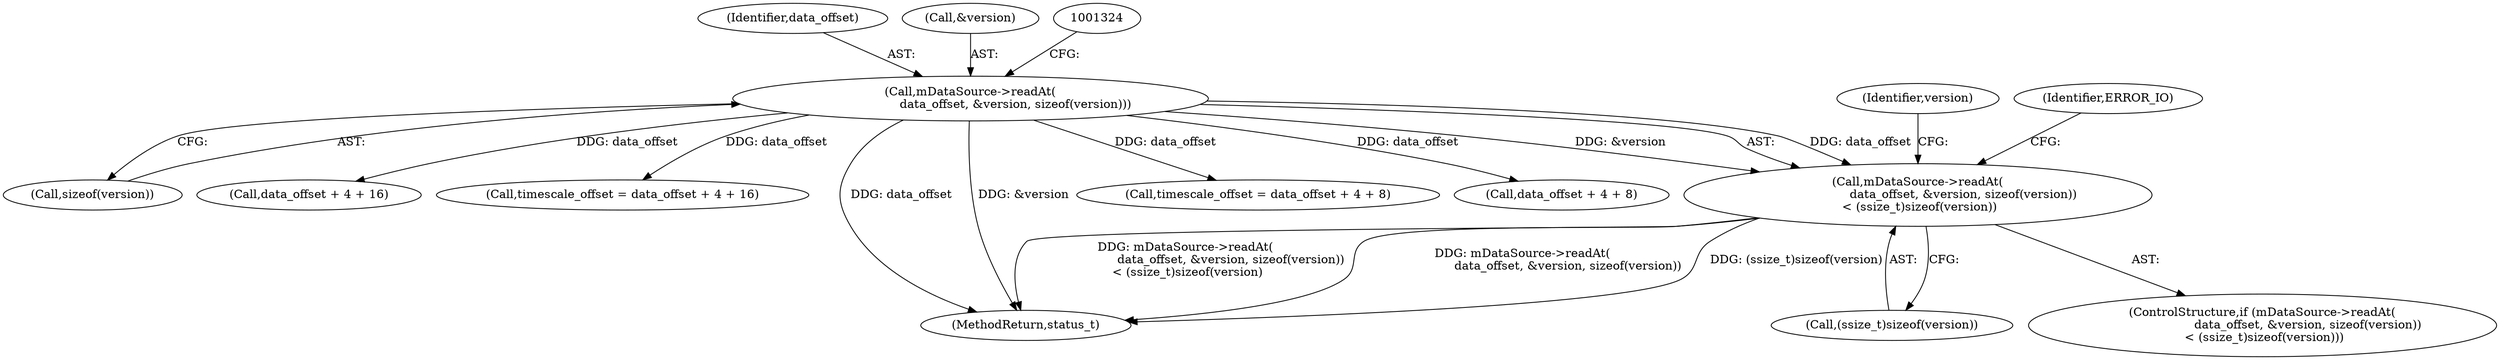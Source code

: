 digraph "0_Android_8a3a2f6ea7defe1a81bb32b3c9f3537f84749b9d@API" {
"1001316" [label="(Call,mDataSource->readAt(\n                        data_offset, &version, sizeof(version))\n < (ssize_t)sizeof(version))"];
"1001317" [label="(Call,mDataSource->readAt(\n                        data_offset, &version, sizeof(version)))"];
"1001315" [label="(ControlStructure,if (mDataSource->readAt(\n                        data_offset, &version, sizeof(version))\n < (ssize_t)sizeof(version)))"];
"1001321" [label="(Call,sizeof(version))"];
"1001338" [label="(Call,data_offset + 4 + 16)"];
"1001336" [label="(Call,timescale_offset = data_offset + 4 + 16)"];
"1001323" [label="(Call,(ssize_t)sizeof(version))"];
"1003923" [label="(MethodReturn,status_t)"];
"1001349" [label="(Call,timescale_offset = data_offset + 4 + 8)"];
"1001318" [label="(Identifier,data_offset)"];
"1001351" [label="(Call,data_offset + 4 + 8)"];
"1001333" [label="(Identifier,version)"];
"1001319" [label="(Call,&version)"];
"1001317" [label="(Call,mDataSource->readAt(\n                        data_offset, &version, sizeof(version)))"];
"1001316" [label="(Call,mDataSource->readAt(\n                        data_offset, &version, sizeof(version))\n < (ssize_t)sizeof(version))"];
"1001329" [label="(Identifier,ERROR_IO)"];
"1001316" -> "1001315"  [label="AST: "];
"1001316" -> "1001323"  [label="CFG: "];
"1001317" -> "1001316"  [label="AST: "];
"1001323" -> "1001316"  [label="AST: "];
"1001329" -> "1001316"  [label="CFG: "];
"1001333" -> "1001316"  [label="CFG: "];
"1001316" -> "1003923"  [label="DDG: mDataSource->readAt(\n                        data_offset, &version, sizeof(version))\n < (ssize_t)sizeof(version)"];
"1001316" -> "1003923"  [label="DDG: mDataSource->readAt(\n                        data_offset, &version, sizeof(version))"];
"1001316" -> "1003923"  [label="DDG: (ssize_t)sizeof(version)"];
"1001317" -> "1001316"  [label="DDG: data_offset"];
"1001317" -> "1001316"  [label="DDG: &version"];
"1001317" -> "1001321"  [label="CFG: "];
"1001318" -> "1001317"  [label="AST: "];
"1001319" -> "1001317"  [label="AST: "];
"1001321" -> "1001317"  [label="AST: "];
"1001324" -> "1001317"  [label="CFG: "];
"1001317" -> "1003923"  [label="DDG: data_offset"];
"1001317" -> "1003923"  [label="DDG: &version"];
"1001317" -> "1001336"  [label="DDG: data_offset"];
"1001317" -> "1001338"  [label="DDG: data_offset"];
"1001317" -> "1001349"  [label="DDG: data_offset"];
"1001317" -> "1001351"  [label="DDG: data_offset"];
}
